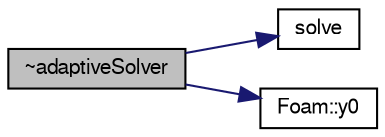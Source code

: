 digraph "~adaptiveSolver"
{
  bgcolor="transparent";
  edge [fontname="FreeSans",fontsize="10",labelfontname="FreeSans",labelfontsize="10"];
  node [fontname="FreeSans",fontsize="10",shape=record];
  rankdir="LR";
  Node3 [label="~adaptiveSolver",height=0.2,width=0.4,color="black", fillcolor="grey75", style="filled", fontcolor="black"];
  Node3 -> Node4 [color="midnightblue",fontsize="10",style="solid",fontname="FreeSans"];
  Node4 [label="solve",height=0.2,width=0.4,color="black",URL="$a25546.html#a90b697a60364e6ec5649fc4ebce95397",tooltip="Solve a single step dx and return the error. "];
  Node3 -> Node5 [color="midnightblue",fontsize="10",style="solid",fontname="FreeSans"];
  Node5 [label="Foam::y0",height=0.2,width=0.4,color="black",URL="$a21124.html#a30cc5927b23ad62902bfeab8cc64ef1b"];
}
